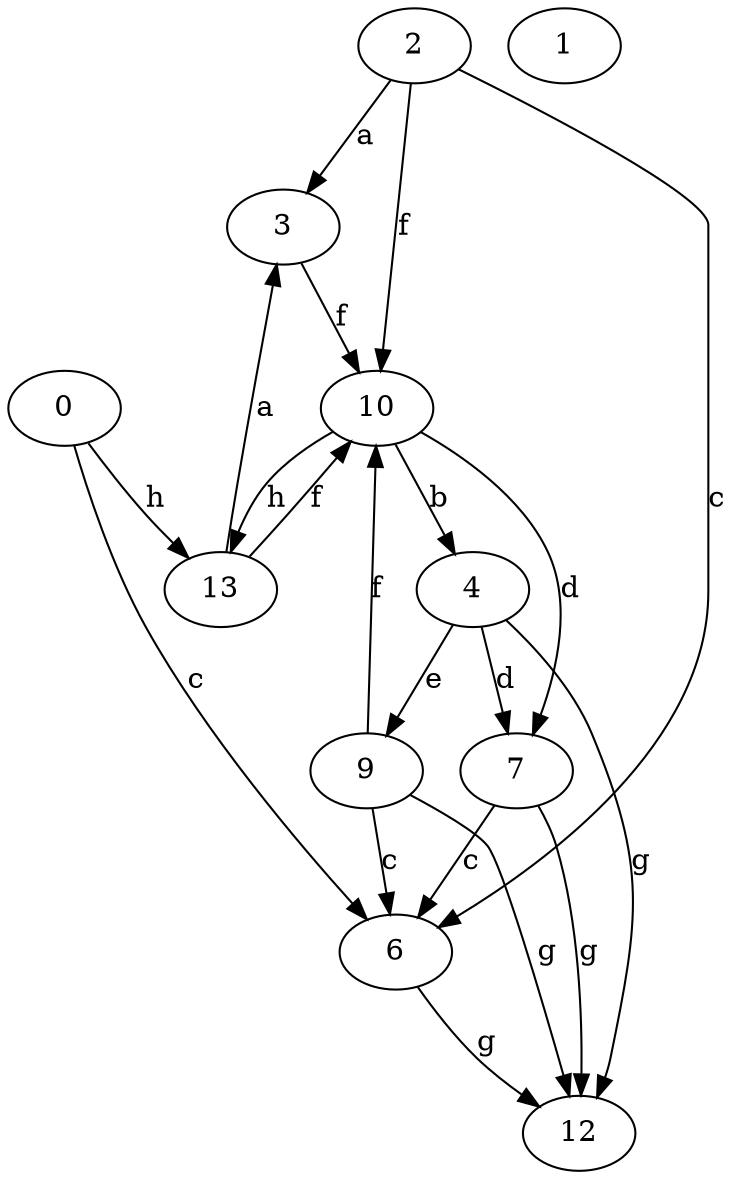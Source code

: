 strict digraph  {
2;
3;
4;
6;
7;
9;
10;
12;
0;
1;
13;
2 -> 3  [label=a];
2 -> 6  [label=c];
2 -> 10  [label=f];
3 -> 10  [label=f];
4 -> 7  [label=d];
4 -> 9  [label=e];
4 -> 12  [label=g];
6 -> 12  [label=g];
7 -> 6  [label=c];
7 -> 12  [label=g];
9 -> 6  [label=c];
9 -> 10  [label=f];
9 -> 12  [label=g];
10 -> 4  [label=b];
10 -> 7  [label=d];
10 -> 13  [label=h];
0 -> 6  [label=c];
0 -> 13  [label=h];
13 -> 3  [label=a];
13 -> 10  [label=f];
}
